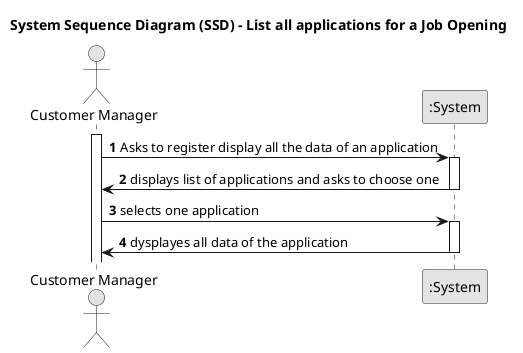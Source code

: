 @startuml
skinparam monochrome true
skinparam packageStyle rectangle
skinparam shadowing false

title System Sequence Diagram (SSD) - List all applications for a Job Opening

autonumber

actor "Customer Manager" as Manager
participant ":System" as System

activate Manager

    Manager -> System : Asks to register display all the data of an application
    activate System

     System -> Manager : displays list of applications and asks to choose one

    deactivate System

    Manager -> System : selects one application
    activate System

        System -> Manager : dysplayes all data of the application

    deactivate System
    
@enduml